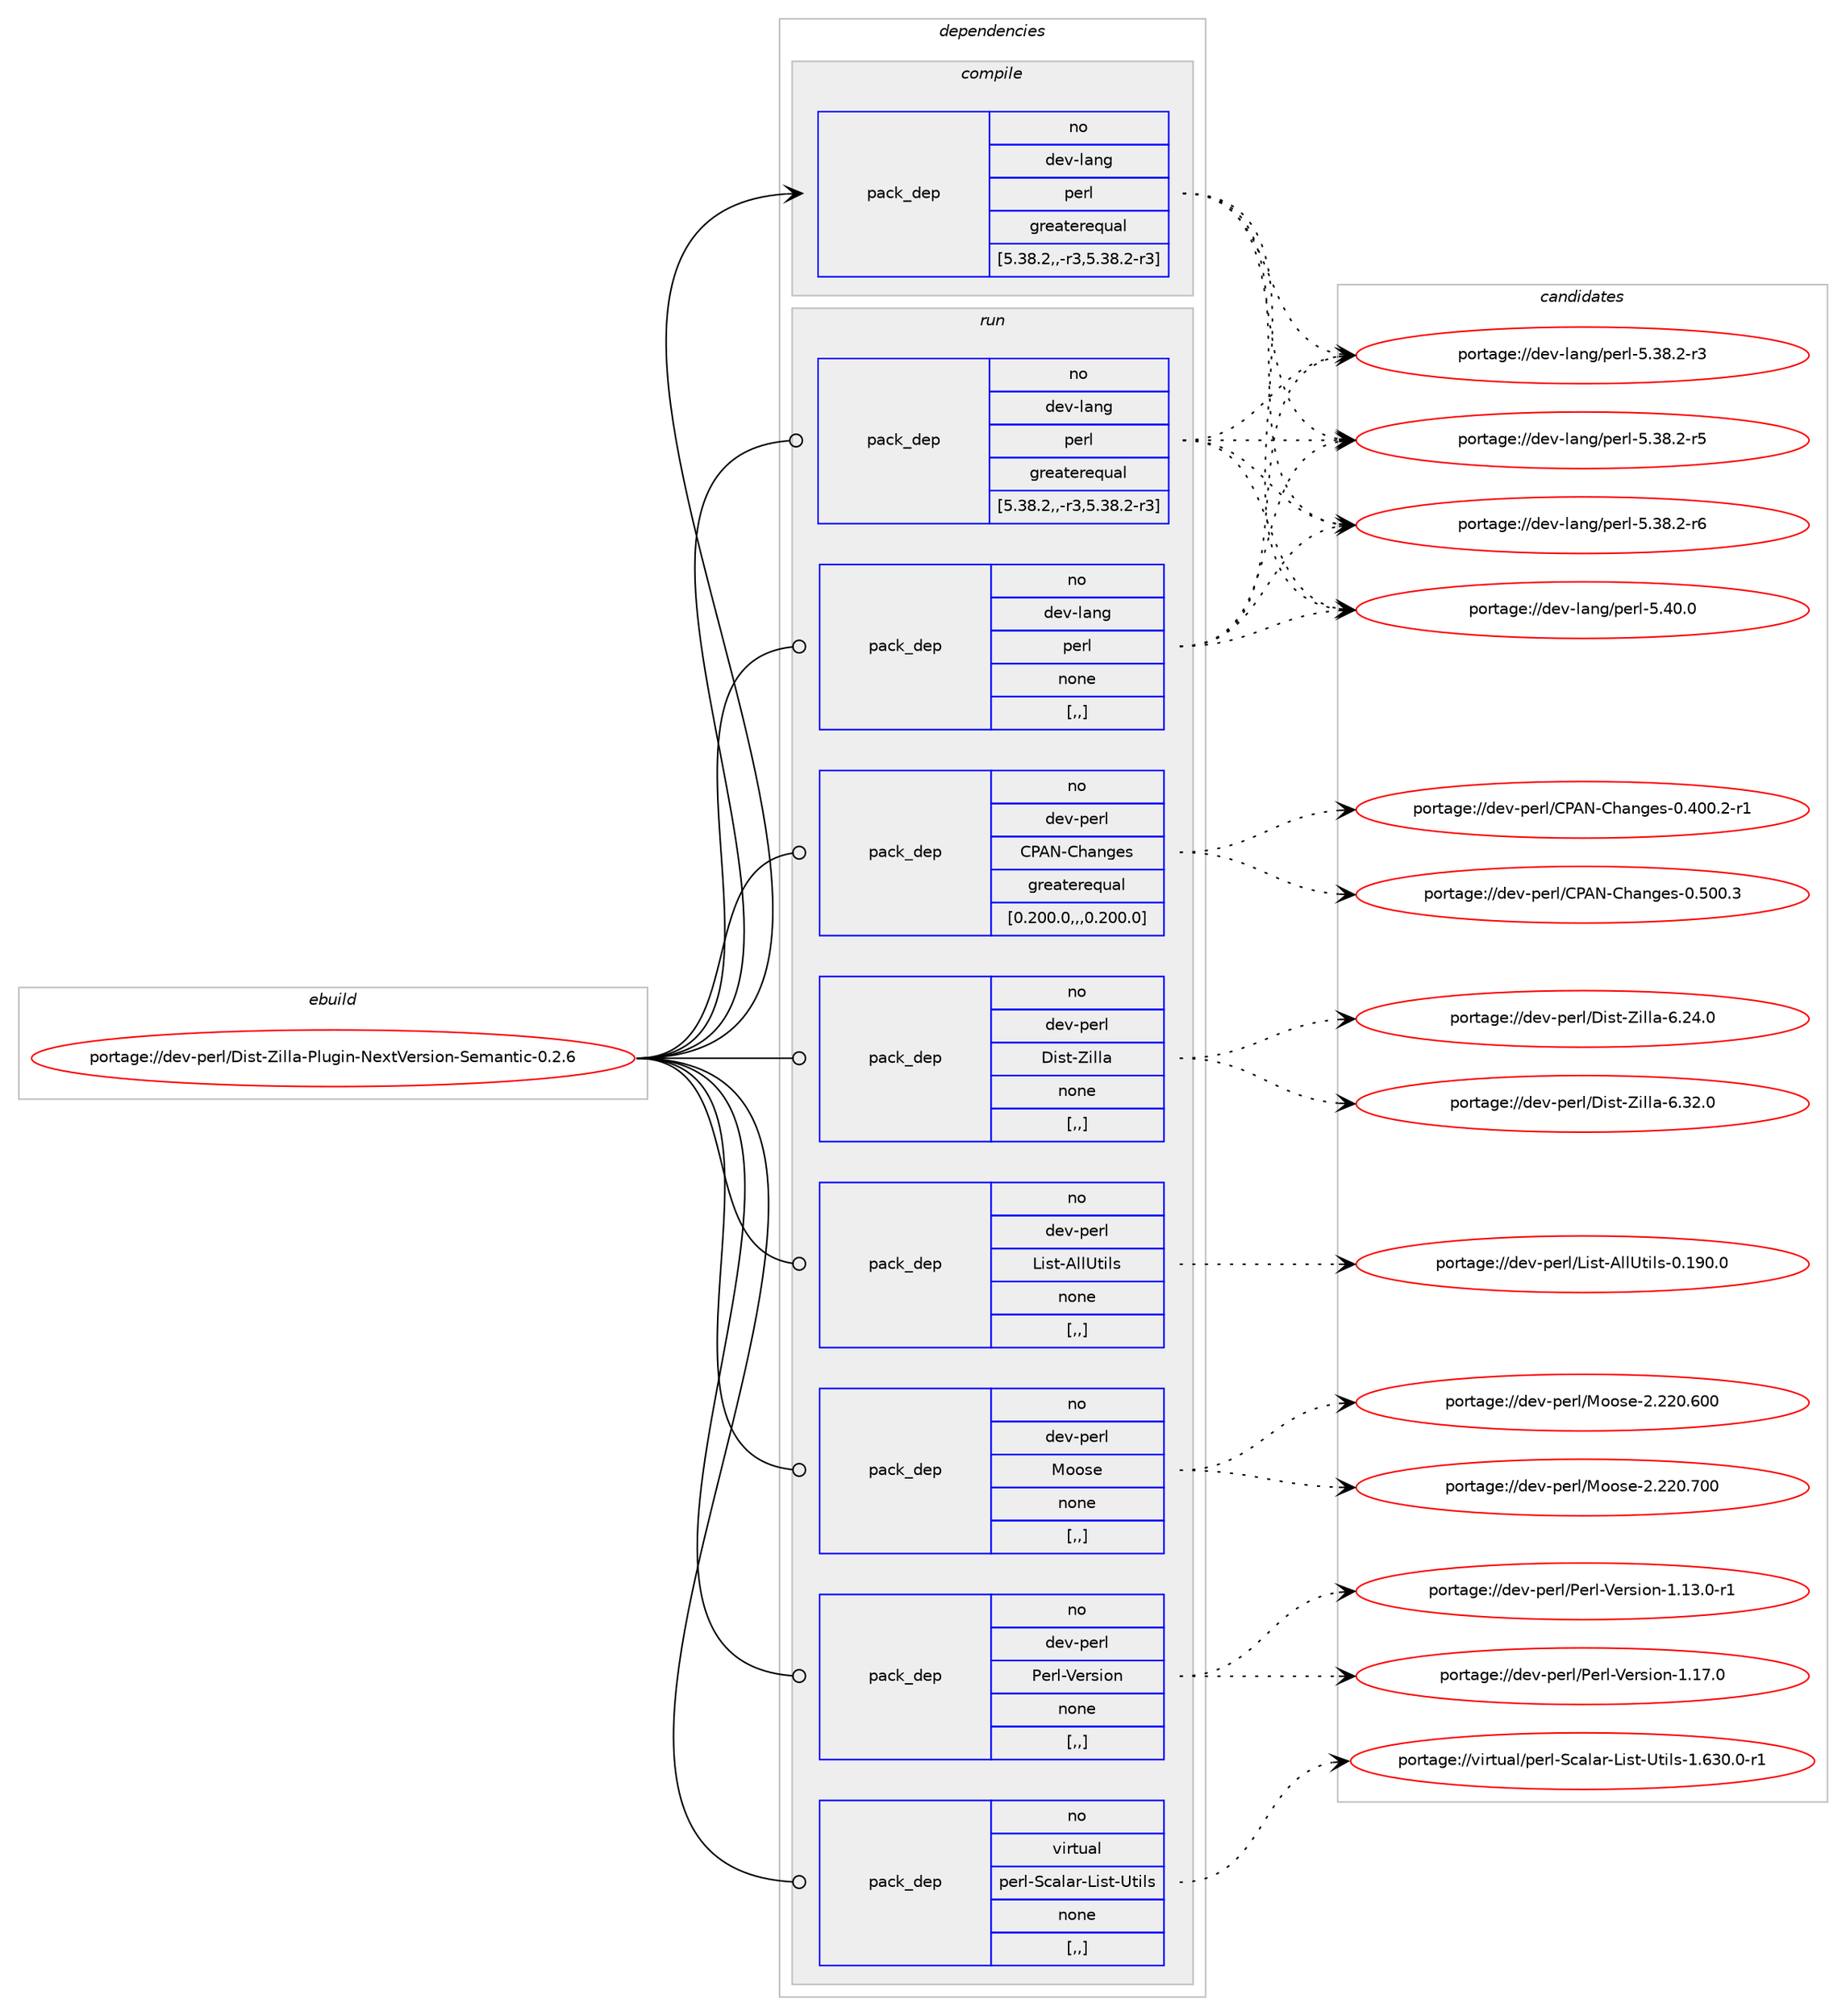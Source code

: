 digraph prolog {

# *************
# Graph options
# *************

newrank=true;
concentrate=true;
compound=true;
graph [rankdir=LR,fontname=Helvetica,fontsize=10,ranksep=1.5];#, ranksep=2.5, nodesep=0.2];
edge  [arrowhead=vee];
node  [fontname=Helvetica,fontsize=10];

# **********
# The ebuild
# **********

subgraph cluster_leftcol {
color=gray;
rank=same;
label=<<i>ebuild</i>>;
id [label="portage://dev-perl/Dist-Zilla-Plugin-NextVersion-Semantic-0.2.6", color=red, width=4, href="../dev-perl/Dist-Zilla-Plugin-NextVersion-Semantic-0.2.6.svg"];
}

# ****************
# The dependencies
# ****************

subgraph cluster_midcol {
color=gray;
label=<<i>dependencies</i>>;
subgraph cluster_compile {
fillcolor="#eeeeee";
style=filled;
label=<<i>compile</i>>;
subgraph pack95981 {
dependency126125 [label=<<TABLE BORDER="0" CELLBORDER="1" CELLSPACING="0" CELLPADDING="4" WIDTH="220"><TR><TD ROWSPAN="6" CELLPADDING="30">pack_dep</TD></TR><TR><TD WIDTH="110">no</TD></TR><TR><TD>dev-lang</TD></TR><TR><TD>perl</TD></TR><TR><TD>greaterequal</TD></TR><TR><TD>[5.38.2,,-r3,5.38.2-r3]</TD></TR></TABLE>>, shape=none, color=blue];
}
id:e -> dependency126125:w [weight=20,style="solid",arrowhead="vee"];
}
subgraph cluster_compileandrun {
fillcolor="#eeeeee";
style=filled;
label=<<i>compile and run</i>>;
}
subgraph cluster_run {
fillcolor="#eeeeee";
style=filled;
label=<<i>run</i>>;
subgraph pack95982 {
dependency126126 [label=<<TABLE BORDER="0" CELLBORDER="1" CELLSPACING="0" CELLPADDING="4" WIDTH="220"><TR><TD ROWSPAN="6" CELLPADDING="30">pack_dep</TD></TR><TR><TD WIDTH="110">no</TD></TR><TR><TD>dev-lang</TD></TR><TR><TD>perl</TD></TR><TR><TD>greaterequal</TD></TR><TR><TD>[5.38.2,,-r3,5.38.2-r3]</TD></TR></TABLE>>, shape=none, color=blue];
}
id:e -> dependency126126:w [weight=20,style="solid",arrowhead="odot"];
subgraph pack95983 {
dependency126127 [label=<<TABLE BORDER="0" CELLBORDER="1" CELLSPACING="0" CELLPADDING="4" WIDTH="220"><TR><TD ROWSPAN="6" CELLPADDING="30">pack_dep</TD></TR><TR><TD WIDTH="110">no</TD></TR><TR><TD>dev-lang</TD></TR><TR><TD>perl</TD></TR><TR><TD>none</TD></TR><TR><TD>[,,]</TD></TR></TABLE>>, shape=none, color=blue];
}
id:e -> dependency126127:w [weight=20,style="solid",arrowhead="odot"];
subgraph pack95984 {
dependency126128 [label=<<TABLE BORDER="0" CELLBORDER="1" CELLSPACING="0" CELLPADDING="4" WIDTH="220"><TR><TD ROWSPAN="6" CELLPADDING="30">pack_dep</TD></TR><TR><TD WIDTH="110">no</TD></TR><TR><TD>dev-perl</TD></TR><TR><TD>CPAN-Changes</TD></TR><TR><TD>greaterequal</TD></TR><TR><TD>[0.200.0,,,0.200.0]</TD></TR></TABLE>>, shape=none, color=blue];
}
id:e -> dependency126128:w [weight=20,style="solid",arrowhead="odot"];
subgraph pack95985 {
dependency126129 [label=<<TABLE BORDER="0" CELLBORDER="1" CELLSPACING="0" CELLPADDING="4" WIDTH="220"><TR><TD ROWSPAN="6" CELLPADDING="30">pack_dep</TD></TR><TR><TD WIDTH="110">no</TD></TR><TR><TD>dev-perl</TD></TR><TR><TD>Dist-Zilla</TD></TR><TR><TD>none</TD></TR><TR><TD>[,,]</TD></TR></TABLE>>, shape=none, color=blue];
}
id:e -> dependency126129:w [weight=20,style="solid",arrowhead="odot"];
subgraph pack95986 {
dependency126130 [label=<<TABLE BORDER="0" CELLBORDER="1" CELLSPACING="0" CELLPADDING="4" WIDTH="220"><TR><TD ROWSPAN="6" CELLPADDING="30">pack_dep</TD></TR><TR><TD WIDTH="110">no</TD></TR><TR><TD>dev-perl</TD></TR><TR><TD>List-AllUtils</TD></TR><TR><TD>none</TD></TR><TR><TD>[,,]</TD></TR></TABLE>>, shape=none, color=blue];
}
id:e -> dependency126130:w [weight=20,style="solid",arrowhead="odot"];
subgraph pack95987 {
dependency126131 [label=<<TABLE BORDER="0" CELLBORDER="1" CELLSPACING="0" CELLPADDING="4" WIDTH="220"><TR><TD ROWSPAN="6" CELLPADDING="30">pack_dep</TD></TR><TR><TD WIDTH="110">no</TD></TR><TR><TD>dev-perl</TD></TR><TR><TD>Moose</TD></TR><TR><TD>none</TD></TR><TR><TD>[,,]</TD></TR></TABLE>>, shape=none, color=blue];
}
id:e -> dependency126131:w [weight=20,style="solid",arrowhead="odot"];
subgraph pack95988 {
dependency126132 [label=<<TABLE BORDER="0" CELLBORDER="1" CELLSPACING="0" CELLPADDING="4" WIDTH="220"><TR><TD ROWSPAN="6" CELLPADDING="30">pack_dep</TD></TR><TR><TD WIDTH="110">no</TD></TR><TR><TD>dev-perl</TD></TR><TR><TD>Perl-Version</TD></TR><TR><TD>none</TD></TR><TR><TD>[,,]</TD></TR></TABLE>>, shape=none, color=blue];
}
id:e -> dependency126132:w [weight=20,style="solid",arrowhead="odot"];
subgraph pack95989 {
dependency126133 [label=<<TABLE BORDER="0" CELLBORDER="1" CELLSPACING="0" CELLPADDING="4" WIDTH="220"><TR><TD ROWSPAN="6" CELLPADDING="30">pack_dep</TD></TR><TR><TD WIDTH="110">no</TD></TR><TR><TD>virtual</TD></TR><TR><TD>perl-Scalar-List-Utils</TD></TR><TR><TD>none</TD></TR><TR><TD>[,,]</TD></TR></TABLE>>, shape=none, color=blue];
}
id:e -> dependency126133:w [weight=20,style="solid",arrowhead="odot"];
}
}

# **************
# The candidates
# **************

subgraph cluster_choices {
rank=same;
color=gray;
label=<<i>candidates</i>>;

subgraph choice95981 {
color=black;
nodesep=1;
choice100101118451089711010347112101114108455346515646504511451 [label="portage://dev-lang/perl-5.38.2-r3", color=red, width=4,href="../dev-lang/perl-5.38.2-r3.svg"];
choice100101118451089711010347112101114108455346515646504511453 [label="portage://dev-lang/perl-5.38.2-r5", color=red, width=4,href="../dev-lang/perl-5.38.2-r5.svg"];
choice100101118451089711010347112101114108455346515646504511454 [label="portage://dev-lang/perl-5.38.2-r6", color=red, width=4,href="../dev-lang/perl-5.38.2-r6.svg"];
choice10010111845108971101034711210111410845534652484648 [label="portage://dev-lang/perl-5.40.0", color=red, width=4,href="../dev-lang/perl-5.40.0.svg"];
dependency126125:e -> choice100101118451089711010347112101114108455346515646504511451:w [style=dotted,weight="100"];
dependency126125:e -> choice100101118451089711010347112101114108455346515646504511453:w [style=dotted,weight="100"];
dependency126125:e -> choice100101118451089711010347112101114108455346515646504511454:w [style=dotted,weight="100"];
dependency126125:e -> choice10010111845108971101034711210111410845534652484648:w [style=dotted,weight="100"];
}
subgraph choice95982 {
color=black;
nodesep=1;
choice100101118451089711010347112101114108455346515646504511451 [label="portage://dev-lang/perl-5.38.2-r3", color=red, width=4,href="../dev-lang/perl-5.38.2-r3.svg"];
choice100101118451089711010347112101114108455346515646504511453 [label="portage://dev-lang/perl-5.38.2-r5", color=red, width=4,href="../dev-lang/perl-5.38.2-r5.svg"];
choice100101118451089711010347112101114108455346515646504511454 [label="portage://dev-lang/perl-5.38.2-r6", color=red, width=4,href="../dev-lang/perl-5.38.2-r6.svg"];
choice10010111845108971101034711210111410845534652484648 [label="portage://dev-lang/perl-5.40.0", color=red, width=4,href="../dev-lang/perl-5.40.0.svg"];
dependency126126:e -> choice100101118451089711010347112101114108455346515646504511451:w [style=dotted,weight="100"];
dependency126126:e -> choice100101118451089711010347112101114108455346515646504511453:w [style=dotted,weight="100"];
dependency126126:e -> choice100101118451089711010347112101114108455346515646504511454:w [style=dotted,weight="100"];
dependency126126:e -> choice10010111845108971101034711210111410845534652484648:w [style=dotted,weight="100"];
}
subgraph choice95983 {
color=black;
nodesep=1;
choice100101118451089711010347112101114108455346515646504511451 [label="portage://dev-lang/perl-5.38.2-r3", color=red, width=4,href="../dev-lang/perl-5.38.2-r3.svg"];
choice100101118451089711010347112101114108455346515646504511453 [label="portage://dev-lang/perl-5.38.2-r5", color=red, width=4,href="../dev-lang/perl-5.38.2-r5.svg"];
choice100101118451089711010347112101114108455346515646504511454 [label="portage://dev-lang/perl-5.38.2-r6", color=red, width=4,href="../dev-lang/perl-5.38.2-r6.svg"];
choice10010111845108971101034711210111410845534652484648 [label="portage://dev-lang/perl-5.40.0", color=red, width=4,href="../dev-lang/perl-5.40.0.svg"];
dependency126127:e -> choice100101118451089711010347112101114108455346515646504511451:w [style=dotted,weight="100"];
dependency126127:e -> choice100101118451089711010347112101114108455346515646504511453:w [style=dotted,weight="100"];
dependency126127:e -> choice100101118451089711010347112101114108455346515646504511454:w [style=dotted,weight="100"];
dependency126127:e -> choice10010111845108971101034711210111410845534652484648:w [style=dotted,weight="100"];
}
subgraph choice95984 {
color=black;
nodesep=1;
choice10010111845112101114108476780657845671049711010310111545484652484846504511449 [label="portage://dev-perl/CPAN-Changes-0.400.2-r1", color=red, width=4,href="../dev-perl/CPAN-Changes-0.400.2-r1.svg"];
choice1001011184511210111410847678065784567104971101031011154548465348484651 [label="portage://dev-perl/CPAN-Changes-0.500.3", color=red, width=4,href="../dev-perl/CPAN-Changes-0.500.3.svg"];
dependency126128:e -> choice10010111845112101114108476780657845671049711010310111545484652484846504511449:w [style=dotted,weight="100"];
dependency126128:e -> choice1001011184511210111410847678065784567104971101031011154548465348484651:w [style=dotted,weight="100"];
}
subgraph choice95985 {
color=black;
nodesep=1;
choice10010111845112101114108476810511511645901051081089745544650524648 [label="portage://dev-perl/Dist-Zilla-6.24.0", color=red, width=4,href="../dev-perl/Dist-Zilla-6.24.0.svg"];
choice10010111845112101114108476810511511645901051081089745544651504648 [label="portage://dev-perl/Dist-Zilla-6.32.0", color=red, width=4,href="../dev-perl/Dist-Zilla-6.32.0.svg"];
dependency126129:e -> choice10010111845112101114108476810511511645901051081089745544650524648:w [style=dotted,weight="100"];
dependency126129:e -> choice10010111845112101114108476810511511645901051081089745544651504648:w [style=dotted,weight="100"];
}
subgraph choice95986 {
color=black;
nodesep=1;
choice1001011184511210111410847761051151164565108108851161051081154548464957484648 [label="portage://dev-perl/List-AllUtils-0.190.0", color=red, width=4,href="../dev-perl/List-AllUtils-0.190.0.svg"];
dependency126130:e -> choice1001011184511210111410847761051151164565108108851161051081154548464957484648:w [style=dotted,weight="100"];
}
subgraph choice95987 {
color=black;
nodesep=1;
choice10010111845112101114108477711111111510145504650504846544848 [label="portage://dev-perl/Moose-2.220.600", color=red, width=4,href="../dev-perl/Moose-2.220.600.svg"];
choice10010111845112101114108477711111111510145504650504846554848 [label="portage://dev-perl/Moose-2.220.700", color=red, width=4,href="../dev-perl/Moose-2.220.700.svg"];
dependency126131:e -> choice10010111845112101114108477711111111510145504650504846544848:w [style=dotted,weight="100"];
dependency126131:e -> choice10010111845112101114108477711111111510145504650504846554848:w [style=dotted,weight="100"];
}
subgraph choice95988 {
color=black;
nodesep=1;
choice1001011184511210111410847801011141084586101114115105111110454946495146484511449 [label="portage://dev-perl/Perl-Version-1.13.0-r1", color=red, width=4,href="../dev-perl/Perl-Version-1.13.0-r1.svg"];
choice100101118451121011141084780101114108458610111411510511111045494649554648 [label="portage://dev-perl/Perl-Version-1.17.0", color=red, width=4,href="../dev-perl/Perl-Version-1.17.0.svg"];
dependency126132:e -> choice1001011184511210111410847801011141084586101114115105111110454946495146484511449:w [style=dotted,weight="100"];
dependency126132:e -> choice100101118451121011141084780101114108458610111411510511111045494649554648:w [style=dotted,weight="100"];
}
subgraph choice95989 {
color=black;
nodesep=1;
choice118105114116117971084711210111410845839997108971144576105115116458511610510811545494654514846484511449 [label="portage://virtual/perl-Scalar-List-Utils-1.630.0-r1", color=red, width=4,href="../virtual/perl-Scalar-List-Utils-1.630.0-r1.svg"];
dependency126133:e -> choice118105114116117971084711210111410845839997108971144576105115116458511610510811545494654514846484511449:w [style=dotted,weight="100"];
}
}

}
